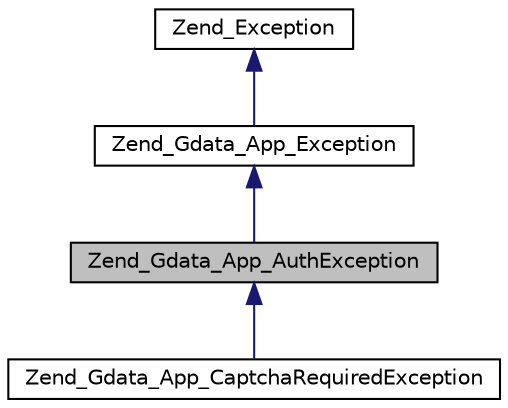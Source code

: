 digraph G
{
  edge [fontname="Helvetica",fontsize="10",labelfontname="Helvetica",labelfontsize="10"];
  node [fontname="Helvetica",fontsize="10",shape=record];
  Node1 [label="Zend_Gdata_App_AuthException",height=0.2,width=0.4,color="black", fillcolor="grey75", style="filled" fontcolor="black"];
  Node2 -> Node1 [dir="back",color="midnightblue",fontsize="10",style="solid",fontname="Helvetica"];
  Node2 [label="Zend_Gdata_App_Exception",height=0.2,width=0.4,color="black", fillcolor="white", style="filled",URL="$class_zend___gdata___app___exception.html"];
  Node3 -> Node2 [dir="back",color="midnightblue",fontsize="10",style="solid",fontname="Helvetica"];
  Node3 [label="Zend_Exception",height=0.2,width=0.4,color="black", fillcolor="white", style="filled",URL="$class_zend___exception.html"];
  Node1 -> Node4 [dir="back",color="midnightblue",fontsize="10",style="solid",fontname="Helvetica"];
  Node4 [label="Zend_Gdata_App_CaptchaRequiredException",height=0.2,width=0.4,color="black", fillcolor="white", style="filled",URL="$class_zend___gdata___app___captcha_required_exception.html"];
}
